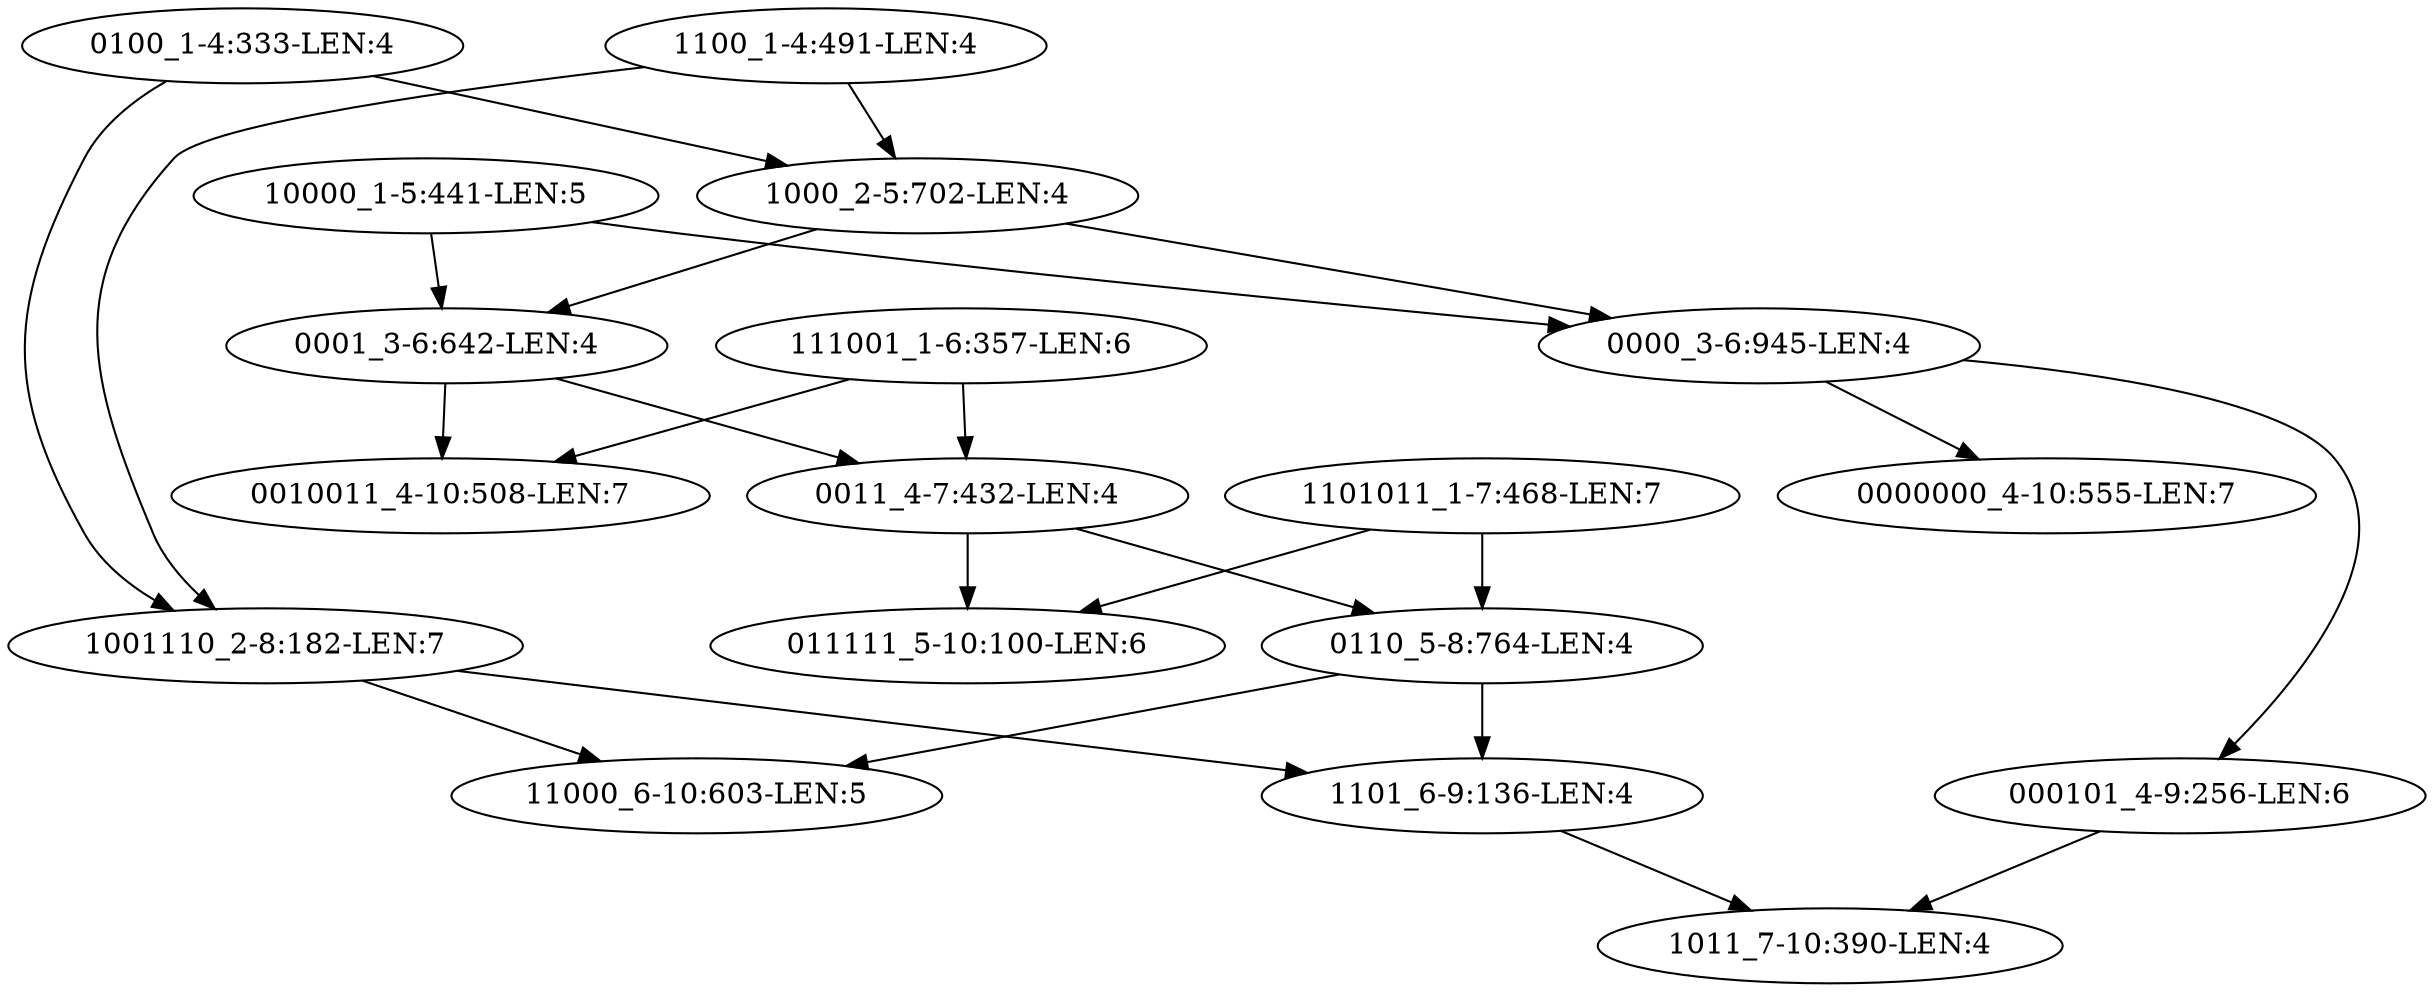 digraph G {
    "0001_3-6:642-LEN:4" -> "0011_4-7:432-LEN:4";
    "0001_3-6:642-LEN:4" -> "0010011_4-10:508-LEN:7";
    "1101011_1-7:468-LEN:7" -> "011111_5-10:100-LEN:6";
    "1101011_1-7:468-LEN:7" -> "0110_5-8:764-LEN:4";
    "1001110_2-8:182-LEN:7" -> "1101_6-9:136-LEN:4";
    "1001110_2-8:182-LEN:7" -> "11000_6-10:603-LEN:5";
    "10000_1-5:441-LEN:5" -> "0001_3-6:642-LEN:4";
    "10000_1-5:441-LEN:5" -> "0000_3-6:945-LEN:4";
    "111001_1-6:357-LEN:6" -> "0011_4-7:432-LEN:4";
    "111001_1-6:357-LEN:6" -> "0010011_4-10:508-LEN:7";
    "0100_1-4:333-LEN:4" -> "1001110_2-8:182-LEN:7";
    "0100_1-4:333-LEN:4" -> "1000_2-5:702-LEN:4";
    "1101_6-9:136-LEN:4" -> "1011_7-10:390-LEN:4";
    "0000_3-6:945-LEN:4" -> "0000000_4-10:555-LEN:7";
    "0000_3-6:945-LEN:4" -> "000101_4-9:256-LEN:6";
    "1100_1-4:491-LEN:4" -> "1001110_2-8:182-LEN:7";
    "1100_1-4:491-LEN:4" -> "1000_2-5:702-LEN:4";
    "000101_4-9:256-LEN:6" -> "1011_7-10:390-LEN:4";
    "1000_2-5:702-LEN:4" -> "0001_3-6:642-LEN:4";
    "1000_2-5:702-LEN:4" -> "0000_3-6:945-LEN:4";
    "0011_4-7:432-LEN:4" -> "011111_5-10:100-LEN:6";
    "0011_4-7:432-LEN:4" -> "0110_5-8:764-LEN:4";
    "0110_5-8:764-LEN:4" -> "1101_6-9:136-LEN:4";
    "0110_5-8:764-LEN:4" -> "11000_6-10:603-LEN:5";
}

